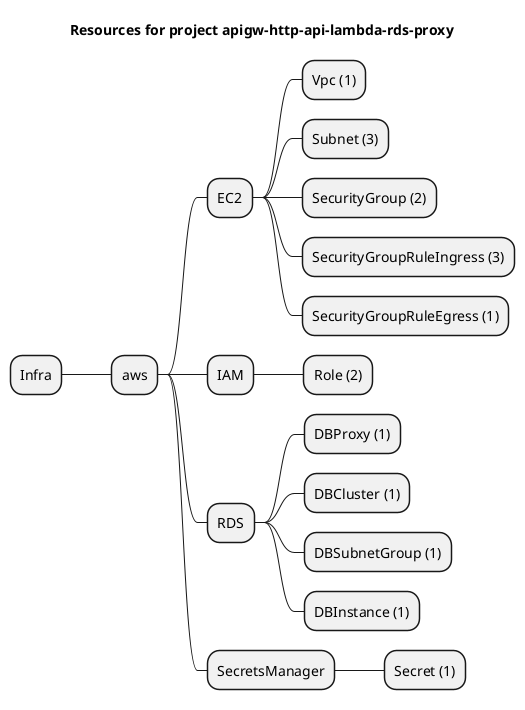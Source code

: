 @startmindmap
title Resources for project apigw-http-api-lambda-rds-proxy
skinparam monochrome true
+ Infra
++ aws
+++ EC2
++++ Vpc (1)
++++ Subnet (3)
++++ SecurityGroup (2)
++++ SecurityGroupRuleIngress (3)
++++ SecurityGroupRuleEgress (1)
+++ IAM
++++ Role (2)
+++ RDS
++++ DBProxy (1)
++++ DBCluster (1)
++++ DBSubnetGroup (1)
++++ DBInstance (1)
+++ SecretsManager
++++ Secret (1)
@endmindmap